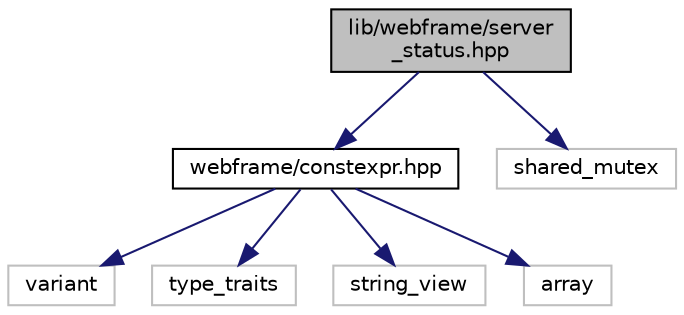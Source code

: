 digraph "lib/webframe/server_status.hpp"
{
 // LATEX_PDF_SIZE
  edge [fontname="Helvetica",fontsize="10",labelfontname="Helvetica",labelfontsize="10"];
  node [fontname="Helvetica",fontsize="10",shape=record];
  Node1 [label="lib/webframe/server\l_status.hpp",height=0.2,width=0.4,color="black", fillcolor="grey75", style="filled", fontcolor="black",tooltip="The class will manage the status of the server ran on each port."];
  Node1 -> Node2 [color="midnightblue",fontsize="10",style="solid",fontname="Helvetica"];
  Node2 [label="webframe/constexpr.hpp",height=0.2,width=0.4,color="black", fillcolor="white", style="filled",URL="$d4/dce/constexpr_8hpp.html",tooltip="Basic constexpr utils."];
  Node2 -> Node3 [color="midnightblue",fontsize="10",style="solid",fontname="Helvetica"];
  Node3 [label="variant",height=0.2,width=0.4,color="grey75", fillcolor="white", style="filled",tooltip=" "];
  Node2 -> Node4 [color="midnightblue",fontsize="10",style="solid",fontname="Helvetica"];
  Node4 [label="type_traits",height=0.2,width=0.4,color="grey75", fillcolor="white", style="filled",tooltip=" "];
  Node2 -> Node5 [color="midnightblue",fontsize="10",style="solid",fontname="Helvetica"];
  Node5 [label="string_view",height=0.2,width=0.4,color="grey75", fillcolor="white", style="filled",tooltip=" "];
  Node2 -> Node6 [color="midnightblue",fontsize="10",style="solid",fontname="Helvetica"];
  Node6 [label="array",height=0.2,width=0.4,color="grey75", fillcolor="white", style="filled",tooltip=" "];
  Node1 -> Node7 [color="midnightblue",fontsize="10",style="solid",fontname="Helvetica"];
  Node7 [label="shared_mutex",height=0.2,width=0.4,color="grey75", fillcolor="white", style="filled",tooltip=" "];
}
